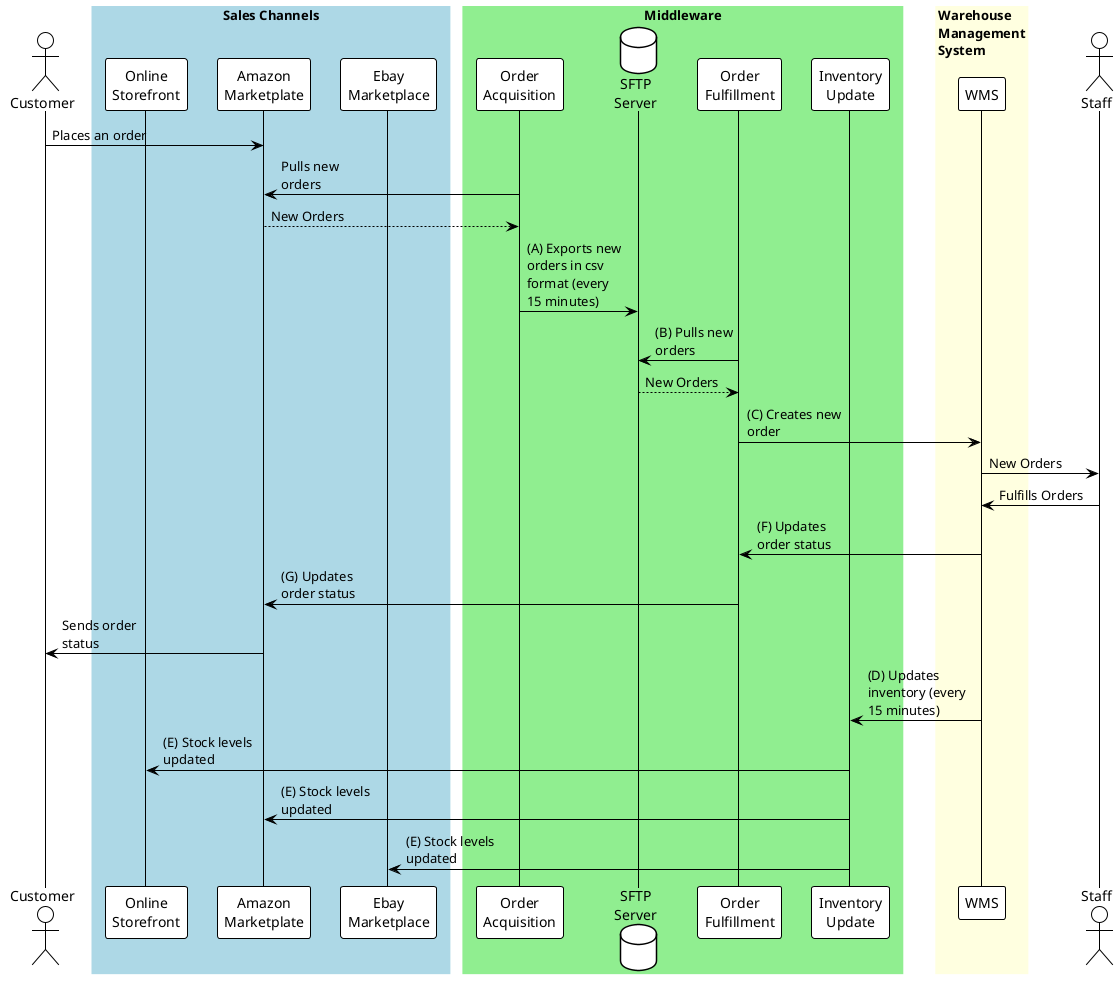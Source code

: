 @startuml

!theme plain

skinparam WrapWidth 150
skinparam MaxMessageSize 100
skinparam SequenceBoxBorderColor transparent

actor "Customer" as customer

box "Sales Channels" #LightBlue
    participant "Online\nStorefront" as salesOnline
    participant "Amazon\nMarketplate" as salesAmazon
    participant "Ebay\nMarketplace" as salesEbay
end box

box "Middleware" #LightGreen
    participant "Order\nAcquisition" as orderAcquisition
    database "SFTP\nServer" as sftpServer
    participant "Order\nFulfillment" as orderFulfillment
    participant "Inventory\nUpdate" as inventoryUpdate
end box

box "Warehouse\nManagement\nSystem" #LightYellow
    participant "WMS" as wms
end box

actor "Staff" as staff

customer -> salesAmazon: Places an order

orderAcquisition -> salesAmazon: Pulls new orders
salesAmazon --> orderAcquisition: New Orders

orderAcquisition -> sftpServer: (A) Exports new orders in csv format (every 15 minutes)

orderFulfillment -> sftpServer: (B) Pulls new orders
sftpServer --> orderFulfillment: New Orders

orderFulfillment -> wms: (C) Creates new order

wms -> staff: New Orders

staff -> wms: Fulfills Orders

wms -> orderFulfillment: (F) Updates order status

orderFulfillment -> salesAmazon: (G) Updates order status

salesAmazon -> customer: Sends order status

wms -> inventoryUpdate: (D) Updates inventory (every 15 minutes)

inventoryUpdate -> salesOnline: (E) Stock levels updated
inventoryUpdate -> salesAmazon: (E) Stock levels updated
inventoryUpdate -> salesEbay: (E) Stock levels updated

@enduml

